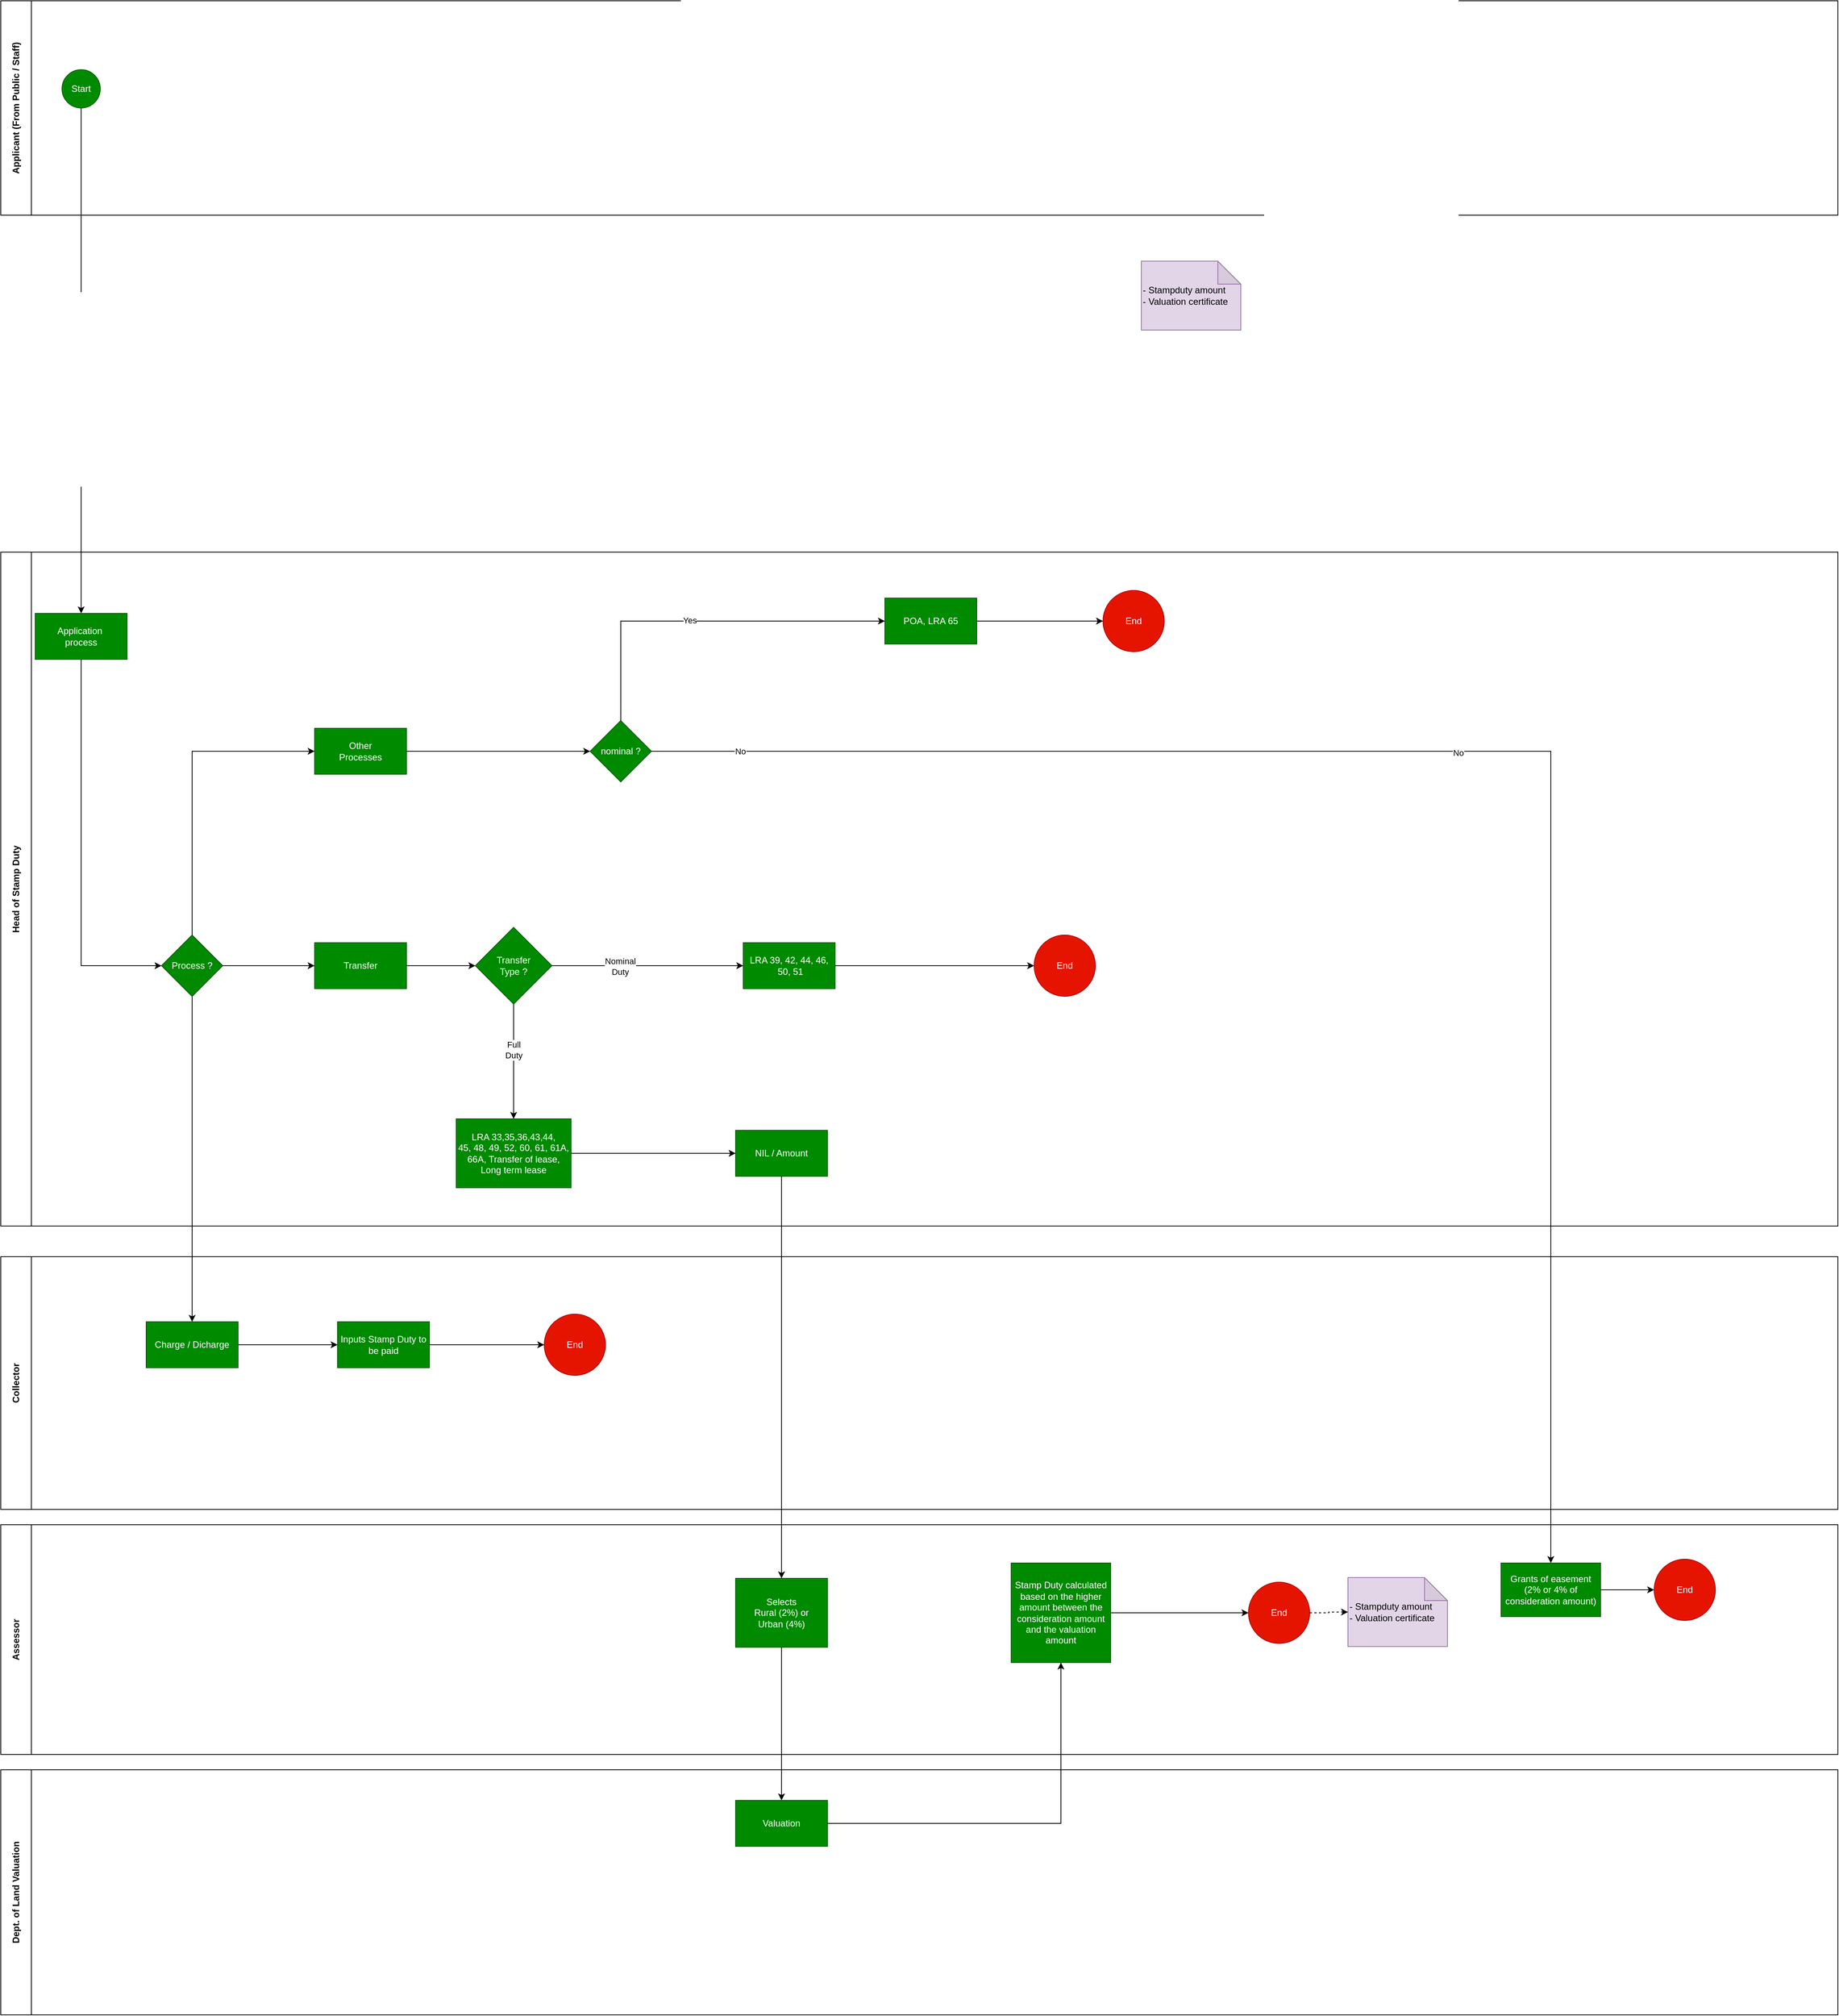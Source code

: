 <mxfile version="21.6.5" type="github">
  <diagram name="Page-1" id="wiHoxaamiO45fGIozESU">
    <mxGraphModel dx="2049" dy="2229" grid="1" gridSize="10" guides="1" tooltips="1" connect="1" arrows="1" fold="1" page="1" pageScale="1" pageWidth="850" pageHeight="1100" math="0" shadow="0">
      <root>
        <mxCell id="0" />
        <mxCell id="1" parent="0" />
        <mxCell id="bjcQ7HL3ElRiH-m9O8MQ-53" value="" style="edgeStyle=orthogonalEdgeStyle;rounded=0;orthogonalLoop=1;jettySize=auto;html=1;exitX=0.5;exitY=1;exitDx=0;exitDy=0;" edge="1" parent="1" source="bjcQ7HL3ElRiH-m9O8MQ-5" target="bjcQ7HL3ElRiH-m9O8MQ-52">
          <mxGeometry relative="1" as="geometry" />
        </mxCell>
        <mxCell id="bjcQ7HL3ElRiH-m9O8MQ-76" value="- Stampduty amount&lt;br&gt;- Valuation certificate" style="shape=note;whiteSpace=wrap;html=1;backgroundOutline=1;darkOpacity=0.05;fillColor=#e1d5e7;strokeColor=#9673a6;align=left;" vertex="1" parent="1">
          <mxGeometry x="1490" y="60" width="130" height="90" as="geometry" />
        </mxCell>
        <mxCell id="bjcQ7HL3ElRiH-m9O8MQ-79" value="Head of Stamp Duty" style="swimlane;horizontal=0;whiteSpace=wrap;html=1;startSize=40;" vertex="1" parent="1">
          <mxGeometry y="440" width="2400" height="880" as="geometry" />
        </mxCell>
        <mxCell id="bjcQ7HL3ElRiH-m9O8MQ-3" value="Application&amp;nbsp;&lt;br&gt;process" style="whiteSpace=wrap;html=1;fillColor=#008a00;strokeColor=#005700;fontColor=#ffffff;" vertex="1" parent="bjcQ7HL3ElRiH-m9O8MQ-79">
          <mxGeometry x="45" y="80" width="120" height="60" as="geometry" />
        </mxCell>
        <mxCell id="bjcQ7HL3ElRiH-m9O8MQ-9" value="Transfer" style="whiteSpace=wrap;html=1;fillColor=#008a00;strokeColor=#005700;fontColor=#ffffff;" vertex="1" parent="bjcQ7HL3ElRiH-m9O8MQ-79">
          <mxGeometry x="410" y="510" width="120" height="60" as="geometry" />
        </mxCell>
        <mxCell id="bjcQ7HL3ElRiH-m9O8MQ-11" value="Transfer&lt;br&gt;Type ?" style="rhombus;whiteSpace=wrap;html=1;fillColor=#008a00;strokeColor=#005700;fontColor=#ffffff;" vertex="1" parent="bjcQ7HL3ElRiH-m9O8MQ-79">
          <mxGeometry x="620" y="490" width="100" height="100" as="geometry" />
        </mxCell>
        <mxCell id="bjcQ7HL3ElRiH-m9O8MQ-12" value="" style="edgeStyle=orthogonalEdgeStyle;rounded=0;orthogonalLoop=1;jettySize=auto;html=1;" edge="1" parent="bjcQ7HL3ElRiH-m9O8MQ-79" source="bjcQ7HL3ElRiH-m9O8MQ-9" target="bjcQ7HL3ElRiH-m9O8MQ-11">
          <mxGeometry relative="1" as="geometry" />
        </mxCell>
        <mxCell id="bjcQ7HL3ElRiH-m9O8MQ-5" value="Process ?" style="rhombus;whiteSpace=wrap;html=1;fillColor=#008a00;strokeColor=#005700;fontColor=#ffffff;" vertex="1" parent="bjcQ7HL3ElRiH-m9O8MQ-79">
          <mxGeometry x="210" y="500" width="80" height="80" as="geometry" />
        </mxCell>
        <mxCell id="bjcQ7HL3ElRiH-m9O8MQ-6" value="" style="edgeStyle=orthogonalEdgeStyle;rounded=0;orthogonalLoop=1;jettySize=auto;html=1;entryX=0;entryY=0.5;entryDx=0;entryDy=0;exitX=0.5;exitY=1;exitDx=0;exitDy=0;" edge="1" parent="bjcQ7HL3ElRiH-m9O8MQ-79" source="bjcQ7HL3ElRiH-m9O8MQ-3" target="bjcQ7HL3ElRiH-m9O8MQ-5">
          <mxGeometry relative="1" as="geometry" />
        </mxCell>
        <mxCell id="bjcQ7HL3ElRiH-m9O8MQ-10" value="" style="edgeStyle=orthogonalEdgeStyle;rounded=0;orthogonalLoop=1;jettySize=auto;html=1;" edge="1" parent="bjcQ7HL3ElRiH-m9O8MQ-79" source="bjcQ7HL3ElRiH-m9O8MQ-5" target="bjcQ7HL3ElRiH-m9O8MQ-9">
          <mxGeometry relative="1" as="geometry" />
        </mxCell>
        <mxCell id="bjcQ7HL3ElRiH-m9O8MQ-18" value="LRA 39, 42, 44, 46,&lt;br&gt;&amp;nbsp;50, 51" style="whiteSpace=wrap;html=1;fillColor=#008a00;strokeColor=#005700;fontColor=#ffffff;" vertex="1" parent="bjcQ7HL3ElRiH-m9O8MQ-79">
          <mxGeometry x="970" y="510" width="120" height="60" as="geometry" />
        </mxCell>
        <mxCell id="bjcQ7HL3ElRiH-m9O8MQ-19" value="" style="edgeStyle=orthogonalEdgeStyle;rounded=0;orthogonalLoop=1;jettySize=auto;html=1;" edge="1" parent="bjcQ7HL3ElRiH-m9O8MQ-79" source="bjcQ7HL3ElRiH-m9O8MQ-11" target="bjcQ7HL3ElRiH-m9O8MQ-18">
          <mxGeometry relative="1" as="geometry" />
        </mxCell>
        <mxCell id="bjcQ7HL3ElRiH-m9O8MQ-20" value="Nominal&lt;br&gt;Duty" style="edgeLabel;html=1;align=center;verticalAlign=middle;resizable=0;points=[];" vertex="1" connectable="0" parent="bjcQ7HL3ElRiH-m9O8MQ-19">
          <mxGeometry x="-0.289" y="-1" relative="1" as="geometry">
            <mxPoint as="offset" />
          </mxGeometry>
        </mxCell>
        <mxCell id="bjcQ7HL3ElRiH-m9O8MQ-15" value="LRA 33,35,36,43,44,&lt;br&gt;45, 48, 49, 52, 60, 61, 61A, 66A, Transfer of lease, Long term lease" style="whiteSpace=wrap;html=1;fillColor=#008a00;strokeColor=#005700;fontColor=#ffffff;" vertex="1" parent="bjcQ7HL3ElRiH-m9O8MQ-79">
          <mxGeometry x="595" y="740" width="150" height="90" as="geometry" />
        </mxCell>
        <mxCell id="bjcQ7HL3ElRiH-m9O8MQ-16" value="" style="edgeStyle=orthogonalEdgeStyle;rounded=0;orthogonalLoop=1;jettySize=auto;html=1;" edge="1" parent="bjcQ7HL3ElRiH-m9O8MQ-79" source="bjcQ7HL3ElRiH-m9O8MQ-11" target="bjcQ7HL3ElRiH-m9O8MQ-15">
          <mxGeometry relative="1" as="geometry" />
        </mxCell>
        <mxCell id="bjcQ7HL3ElRiH-m9O8MQ-17" value="Full&lt;br&gt;Duty" style="edgeLabel;html=1;align=center;verticalAlign=middle;resizable=0;points=[];" vertex="1" connectable="0" parent="bjcQ7HL3ElRiH-m9O8MQ-16">
          <mxGeometry x="-0.2" relative="1" as="geometry">
            <mxPoint as="offset" />
          </mxGeometry>
        </mxCell>
        <mxCell id="bjcQ7HL3ElRiH-m9O8MQ-77" value="End" style="ellipse;whiteSpace=wrap;html=1;fillColor=#e51400;strokeColor=#B20000;fontColor=#ffffff;" vertex="1" parent="bjcQ7HL3ElRiH-m9O8MQ-79">
          <mxGeometry x="1350" y="500" width="80" height="80" as="geometry" />
        </mxCell>
        <mxCell id="bjcQ7HL3ElRiH-m9O8MQ-78" value="" style="edgeStyle=orthogonalEdgeStyle;rounded=0;orthogonalLoop=1;jettySize=auto;html=1;" edge="1" parent="bjcQ7HL3ElRiH-m9O8MQ-79" source="bjcQ7HL3ElRiH-m9O8MQ-18" target="bjcQ7HL3ElRiH-m9O8MQ-77">
          <mxGeometry relative="1" as="geometry" />
        </mxCell>
        <mxCell id="bjcQ7HL3ElRiH-m9O8MQ-23" value="NIL / Amount" style="whiteSpace=wrap;html=1;fillColor=#008a00;strokeColor=#005700;fontColor=#ffffff;" vertex="1" parent="bjcQ7HL3ElRiH-m9O8MQ-79">
          <mxGeometry x="960" y="755" width="120" height="60" as="geometry" />
        </mxCell>
        <mxCell id="bjcQ7HL3ElRiH-m9O8MQ-22" value="" style="edgeStyle=orthogonalEdgeStyle;rounded=0;orthogonalLoop=1;jettySize=auto;html=1;entryX=0;entryY=0.5;entryDx=0;entryDy=0;" edge="1" parent="bjcQ7HL3ElRiH-m9O8MQ-79" source="bjcQ7HL3ElRiH-m9O8MQ-15" target="bjcQ7HL3ElRiH-m9O8MQ-23">
          <mxGeometry relative="1" as="geometry">
            <mxPoint x="910" y="380" as="targetPoint" />
          </mxGeometry>
        </mxCell>
        <mxCell id="bjcQ7HL3ElRiH-m9O8MQ-50" value="Other&lt;br&gt;Processes" style="whiteSpace=wrap;html=1;fillColor=#008a00;strokeColor=#005700;fontColor=#ffffff;" vertex="1" parent="bjcQ7HL3ElRiH-m9O8MQ-79">
          <mxGeometry x="410" y="230" width="120" height="60" as="geometry" />
        </mxCell>
        <mxCell id="bjcQ7HL3ElRiH-m9O8MQ-51" value="" style="edgeStyle=orthogonalEdgeStyle;rounded=0;orthogonalLoop=1;jettySize=auto;html=1;exitX=0.5;exitY=0;exitDx=0;exitDy=0;entryX=0;entryY=0.5;entryDx=0;entryDy=0;" edge="1" parent="bjcQ7HL3ElRiH-m9O8MQ-79" source="bjcQ7HL3ElRiH-m9O8MQ-5" target="bjcQ7HL3ElRiH-m9O8MQ-50">
          <mxGeometry relative="1" as="geometry" />
        </mxCell>
        <mxCell id="bjcQ7HL3ElRiH-m9O8MQ-54" value="nominal ?" style="rhombus;whiteSpace=wrap;html=1;fillColor=#008a00;strokeColor=#005700;fontColor=#ffffff;" vertex="1" parent="bjcQ7HL3ElRiH-m9O8MQ-79">
          <mxGeometry x="770" y="220" width="80" height="80" as="geometry" />
        </mxCell>
        <mxCell id="bjcQ7HL3ElRiH-m9O8MQ-55" value="" style="edgeStyle=orthogonalEdgeStyle;rounded=0;orthogonalLoop=1;jettySize=auto;html=1;" edge="1" parent="bjcQ7HL3ElRiH-m9O8MQ-79" source="bjcQ7HL3ElRiH-m9O8MQ-50" target="bjcQ7HL3ElRiH-m9O8MQ-54">
          <mxGeometry relative="1" as="geometry" />
        </mxCell>
        <mxCell id="bjcQ7HL3ElRiH-m9O8MQ-56" value="POA, LRA 65" style="whiteSpace=wrap;html=1;fillColor=#008a00;strokeColor=#005700;fontColor=#ffffff;" vertex="1" parent="bjcQ7HL3ElRiH-m9O8MQ-79">
          <mxGeometry x="1155" y="60" width="120" height="60" as="geometry" />
        </mxCell>
        <mxCell id="bjcQ7HL3ElRiH-m9O8MQ-57" value="" style="edgeStyle=orthogonalEdgeStyle;rounded=0;orthogonalLoop=1;jettySize=auto;html=1;exitX=0.5;exitY=0;exitDx=0;exitDy=0;entryX=0;entryY=0.5;entryDx=0;entryDy=0;" edge="1" parent="bjcQ7HL3ElRiH-m9O8MQ-79" source="bjcQ7HL3ElRiH-m9O8MQ-54" target="bjcQ7HL3ElRiH-m9O8MQ-56">
          <mxGeometry relative="1" as="geometry" />
        </mxCell>
        <mxCell id="bjcQ7HL3ElRiH-m9O8MQ-58" value="Yes" style="edgeLabel;html=1;align=center;verticalAlign=middle;resizable=0;points=[];" vertex="1" connectable="0" parent="bjcQ7HL3ElRiH-m9O8MQ-57">
          <mxGeometry x="-0.075" y="1" relative="1" as="geometry">
            <mxPoint as="offset" />
          </mxGeometry>
        </mxCell>
        <mxCell id="bjcQ7HL3ElRiH-m9O8MQ-74" value="End" style="ellipse;whiteSpace=wrap;html=1;fillColor=#e51400;strokeColor=#B20000;fontColor=#ffffff;" vertex="1" parent="bjcQ7HL3ElRiH-m9O8MQ-79">
          <mxGeometry x="1440" y="50" width="80" height="80" as="geometry" />
        </mxCell>
        <mxCell id="bjcQ7HL3ElRiH-m9O8MQ-75" value="" style="edgeStyle=orthogonalEdgeStyle;rounded=0;orthogonalLoop=1;jettySize=auto;html=1;" edge="1" parent="bjcQ7HL3ElRiH-m9O8MQ-79" source="bjcQ7HL3ElRiH-m9O8MQ-56" target="bjcQ7HL3ElRiH-m9O8MQ-74">
          <mxGeometry relative="1" as="geometry" />
        </mxCell>
        <mxCell id="bjcQ7HL3ElRiH-m9O8MQ-80" value="Collector" style="swimlane;horizontal=0;whiteSpace=wrap;html=1;startSize=40;" vertex="1" parent="1">
          <mxGeometry y="1360" width="2400" height="330" as="geometry" />
        </mxCell>
        <mxCell id="bjcQ7HL3ElRiH-m9O8MQ-83" value="" style="edgeStyle=orthogonalEdgeStyle;rounded=0;orthogonalLoop=1;jettySize=auto;html=1;" edge="1" parent="bjcQ7HL3ElRiH-m9O8MQ-80" source="bjcQ7HL3ElRiH-m9O8MQ-52" target="bjcQ7HL3ElRiH-m9O8MQ-82">
          <mxGeometry relative="1" as="geometry" />
        </mxCell>
        <mxCell id="bjcQ7HL3ElRiH-m9O8MQ-52" value="Charge / Dicharge" style="whiteSpace=wrap;html=1;fillColor=#008a00;strokeColor=#005700;fontColor=#ffffff;" vertex="1" parent="bjcQ7HL3ElRiH-m9O8MQ-80">
          <mxGeometry x="190" y="85" width="120" height="60" as="geometry" />
        </mxCell>
        <mxCell id="bjcQ7HL3ElRiH-m9O8MQ-68" value="End" style="ellipse;whiteSpace=wrap;html=1;fillColor=#e51400;strokeColor=#B20000;fontColor=#ffffff;" vertex="1" parent="bjcQ7HL3ElRiH-m9O8MQ-80">
          <mxGeometry x="710" y="75" width="80" height="80" as="geometry" />
        </mxCell>
        <mxCell id="bjcQ7HL3ElRiH-m9O8MQ-84" style="edgeStyle=orthogonalEdgeStyle;rounded=0;orthogonalLoop=1;jettySize=auto;html=1;entryX=0;entryY=0.5;entryDx=0;entryDy=0;" edge="1" parent="bjcQ7HL3ElRiH-m9O8MQ-80" source="bjcQ7HL3ElRiH-m9O8MQ-82" target="bjcQ7HL3ElRiH-m9O8MQ-68">
          <mxGeometry relative="1" as="geometry" />
        </mxCell>
        <mxCell id="bjcQ7HL3ElRiH-m9O8MQ-82" value="Inputs Stamp Duty to be paid" style="whiteSpace=wrap;html=1;fillColor=#008a00;strokeColor=#005700;fontColor=#ffffff;" vertex="1" parent="bjcQ7HL3ElRiH-m9O8MQ-80">
          <mxGeometry x="440" y="85" width="120" height="60" as="geometry" />
        </mxCell>
        <mxCell id="bjcQ7HL3ElRiH-m9O8MQ-81" value="Applicant (From Public / Staff)" style="swimlane;horizontal=0;whiteSpace=wrap;html=1;startSize=40;" vertex="1" parent="1">
          <mxGeometry y="-280" width="2400" height="280" as="geometry" />
        </mxCell>
        <mxCell id="bjcQ7HL3ElRiH-m9O8MQ-2" value="Start" style="ellipse;whiteSpace=wrap;html=1;aspect=fixed;fillColor=#008a00;fontColor=#ffffff;strokeColor=#005700;" vertex="1" parent="bjcQ7HL3ElRiH-m9O8MQ-81">
          <mxGeometry x="80" y="90" width="50" height="50" as="geometry" />
        </mxCell>
        <mxCell id="bjcQ7HL3ElRiH-m9O8MQ-4" value="" style="edgeStyle=orthogonalEdgeStyle;rounded=0;orthogonalLoop=1;jettySize=auto;html=1;" edge="1" parent="1" source="bjcQ7HL3ElRiH-m9O8MQ-2" target="bjcQ7HL3ElRiH-m9O8MQ-3">
          <mxGeometry relative="1" as="geometry" />
        </mxCell>
        <mxCell id="bjcQ7HL3ElRiH-m9O8MQ-85" value="Dept. of Land Valuation" style="swimlane;horizontal=0;whiteSpace=wrap;html=1;startSize=40;" vertex="1" parent="1">
          <mxGeometry y="2030" width="2400" height="320" as="geometry" />
        </mxCell>
        <mxCell id="bjcQ7HL3ElRiH-m9O8MQ-27" value="Valuation" style="whiteSpace=wrap;html=1;fillColor=#008a00;strokeColor=#005700;fontColor=#ffffff;" vertex="1" parent="bjcQ7HL3ElRiH-m9O8MQ-85">
          <mxGeometry x="960" y="40" width="120" height="60" as="geometry" />
        </mxCell>
        <mxCell id="bjcQ7HL3ElRiH-m9O8MQ-28" value="" style="edgeStyle=orthogonalEdgeStyle;rounded=0;orthogonalLoop=1;jettySize=auto;html=1;" edge="1" parent="1" source="bjcQ7HL3ElRiH-m9O8MQ-23" target="bjcQ7HL3ElRiH-m9O8MQ-87">
          <mxGeometry relative="1" as="geometry" />
        </mxCell>
        <mxCell id="bjcQ7HL3ElRiH-m9O8MQ-86" value="Assessor" style="swimlane;horizontal=0;whiteSpace=wrap;html=1;startSize=40;" vertex="1" parent="1">
          <mxGeometry y="1710" width="2400" height="300" as="geometry" />
        </mxCell>
        <mxCell id="bjcQ7HL3ElRiH-m9O8MQ-59" value="Grants of easement&lt;br&gt;(2% or 4% of consideration amount)" style="whiteSpace=wrap;html=1;fillColor=#008a00;strokeColor=#005700;fontColor=#ffffff;" vertex="1" parent="bjcQ7HL3ElRiH-m9O8MQ-86">
          <mxGeometry x="1960" y="50" width="130" height="70" as="geometry" />
        </mxCell>
        <mxCell id="bjcQ7HL3ElRiH-m9O8MQ-87" value="Selects &lt;br&gt;Rural (2%) or &lt;br&gt;Urban (4%)" style="whiteSpace=wrap;html=1;fillColor=#008a00;strokeColor=#005700;fontColor=#ffffff;" vertex="1" parent="bjcQ7HL3ElRiH-m9O8MQ-86">
          <mxGeometry x="960" y="70" width="120" height="90" as="geometry" />
        </mxCell>
        <mxCell id="bjcQ7HL3ElRiH-m9O8MQ-33" value="Stamp Duty calculated based on the higher amount between the consideration amount and the valuation amount" style="whiteSpace=wrap;html=1;fillColor=#008a00;strokeColor=#005700;fontColor=#ffffff;" vertex="1" parent="bjcQ7HL3ElRiH-m9O8MQ-86">
          <mxGeometry x="1320" y="50" width="130" height="130" as="geometry" />
        </mxCell>
        <mxCell id="bjcQ7HL3ElRiH-m9O8MQ-36" value="End" style="ellipse;whiteSpace=wrap;html=1;fillColor=#e51400;strokeColor=#B20000;fontColor=#ffffff;" vertex="1" parent="bjcQ7HL3ElRiH-m9O8MQ-86">
          <mxGeometry x="1630" y="75" width="80" height="80" as="geometry" />
        </mxCell>
        <mxCell id="bjcQ7HL3ElRiH-m9O8MQ-90" style="edgeStyle=orthogonalEdgeStyle;rounded=0;orthogonalLoop=1;jettySize=auto;html=1;entryX=0;entryY=0.5;entryDx=0;entryDy=0;" edge="1" parent="bjcQ7HL3ElRiH-m9O8MQ-86" source="bjcQ7HL3ElRiH-m9O8MQ-33" target="bjcQ7HL3ElRiH-m9O8MQ-36">
          <mxGeometry relative="1" as="geometry" />
        </mxCell>
        <mxCell id="bjcQ7HL3ElRiH-m9O8MQ-38" value="- Stampduty amount&lt;br&gt;- Valuation certificate" style="shape=note;whiteSpace=wrap;html=1;backgroundOutline=1;darkOpacity=0.05;fillColor=#e1d5e7;strokeColor=#9673a6;align=left;" vertex="1" parent="bjcQ7HL3ElRiH-m9O8MQ-86">
          <mxGeometry x="1760" y="69" width="130" height="90" as="geometry" />
        </mxCell>
        <mxCell id="bjcQ7HL3ElRiH-m9O8MQ-39" style="edgeStyle=orthogonalEdgeStyle;rounded=0;orthogonalLoop=1;jettySize=auto;html=1;entryX=0;entryY=0.5;entryDx=0;entryDy=0;entryPerimeter=0;dashed=1;" edge="1" parent="bjcQ7HL3ElRiH-m9O8MQ-86" source="bjcQ7HL3ElRiH-m9O8MQ-36" target="bjcQ7HL3ElRiH-m9O8MQ-38">
          <mxGeometry relative="1" as="geometry" />
        </mxCell>
        <mxCell id="bjcQ7HL3ElRiH-m9O8MQ-72" value="End" style="ellipse;whiteSpace=wrap;html=1;fillColor=#e51400;strokeColor=#B20000;fontColor=#ffffff;" vertex="1" parent="bjcQ7HL3ElRiH-m9O8MQ-86">
          <mxGeometry x="2160" y="45" width="80" height="80" as="geometry" />
        </mxCell>
        <mxCell id="bjcQ7HL3ElRiH-m9O8MQ-73" value="" style="edgeStyle=orthogonalEdgeStyle;rounded=0;orthogonalLoop=1;jettySize=auto;html=1;" edge="1" parent="bjcQ7HL3ElRiH-m9O8MQ-86" source="bjcQ7HL3ElRiH-m9O8MQ-59" target="bjcQ7HL3ElRiH-m9O8MQ-72">
          <mxGeometry relative="1" as="geometry" />
        </mxCell>
        <mxCell id="bjcQ7HL3ElRiH-m9O8MQ-60" value="" style="edgeStyle=orthogonalEdgeStyle;rounded=0;orthogonalLoop=1;jettySize=auto;html=1;" edge="1" parent="1" source="bjcQ7HL3ElRiH-m9O8MQ-54" target="bjcQ7HL3ElRiH-m9O8MQ-59">
          <mxGeometry relative="1" as="geometry" />
        </mxCell>
        <mxCell id="bjcQ7HL3ElRiH-m9O8MQ-61" value="No" style="edgeLabel;html=1;align=center;verticalAlign=middle;resizable=0;points=[];" vertex="1" connectable="0" parent="bjcQ7HL3ElRiH-m9O8MQ-60">
          <mxGeometry x="-0.057" y="-2" relative="1" as="geometry">
            <mxPoint as="offset" />
          </mxGeometry>
        </mxCell>
        <mxCell id="bjcQ7HL3ElRiH-m9O8MQ-92" value="No" style="edgeLabel;html=1;align=center;verticalAlign=middle;resizable=0;points=[];" vertex="1" connectable="0" parent="bjcQ7HL3ElRiH-m9O8MQ-60">
          <mxGeometry x="-0.896" relative="1" as="geometry">
            <mxPoint as="offset" />
          </mxGeometry>
        </mxCell>
        <mxCell id="bjcQ7HL3ElRiH-m9O8MQ-89" style="edgeStyle=orthogonalEdgeStyle;rounded=0;orthogonalLoop=1;jettySize=auto;html=1;entryX=0.5;entryY=0;entryDx=0;entryDy=0;" edge="1" parent="1" source="bjcQ7HL3ElRiH-m9O8MQ-87" target="bjcQ7HL3ElRiH-m9O8MQ-27">
          <mxGeometry relative="1" as="geometry" />
        </mxCell>
        <mxCell id="bjcQ7HL3ElRiH-m9O8MQ-34" value="" style="edgeStyle=orthogonalEdgeStyle;rounded=0;orthogonalLoop=1;jettySize=auto;html=1;" edge="1" parent="1" source="bjcQ7HL3ElRiH-m9O8MQ-27" target="bjcQ7HL3ElRiH-m9O8MQ-33">
          <mxGeometry relative="1" as="geometry" />
        </mxCell>
      </root>
    </mxGraphModel>
  </diagram>
</mxfile>
